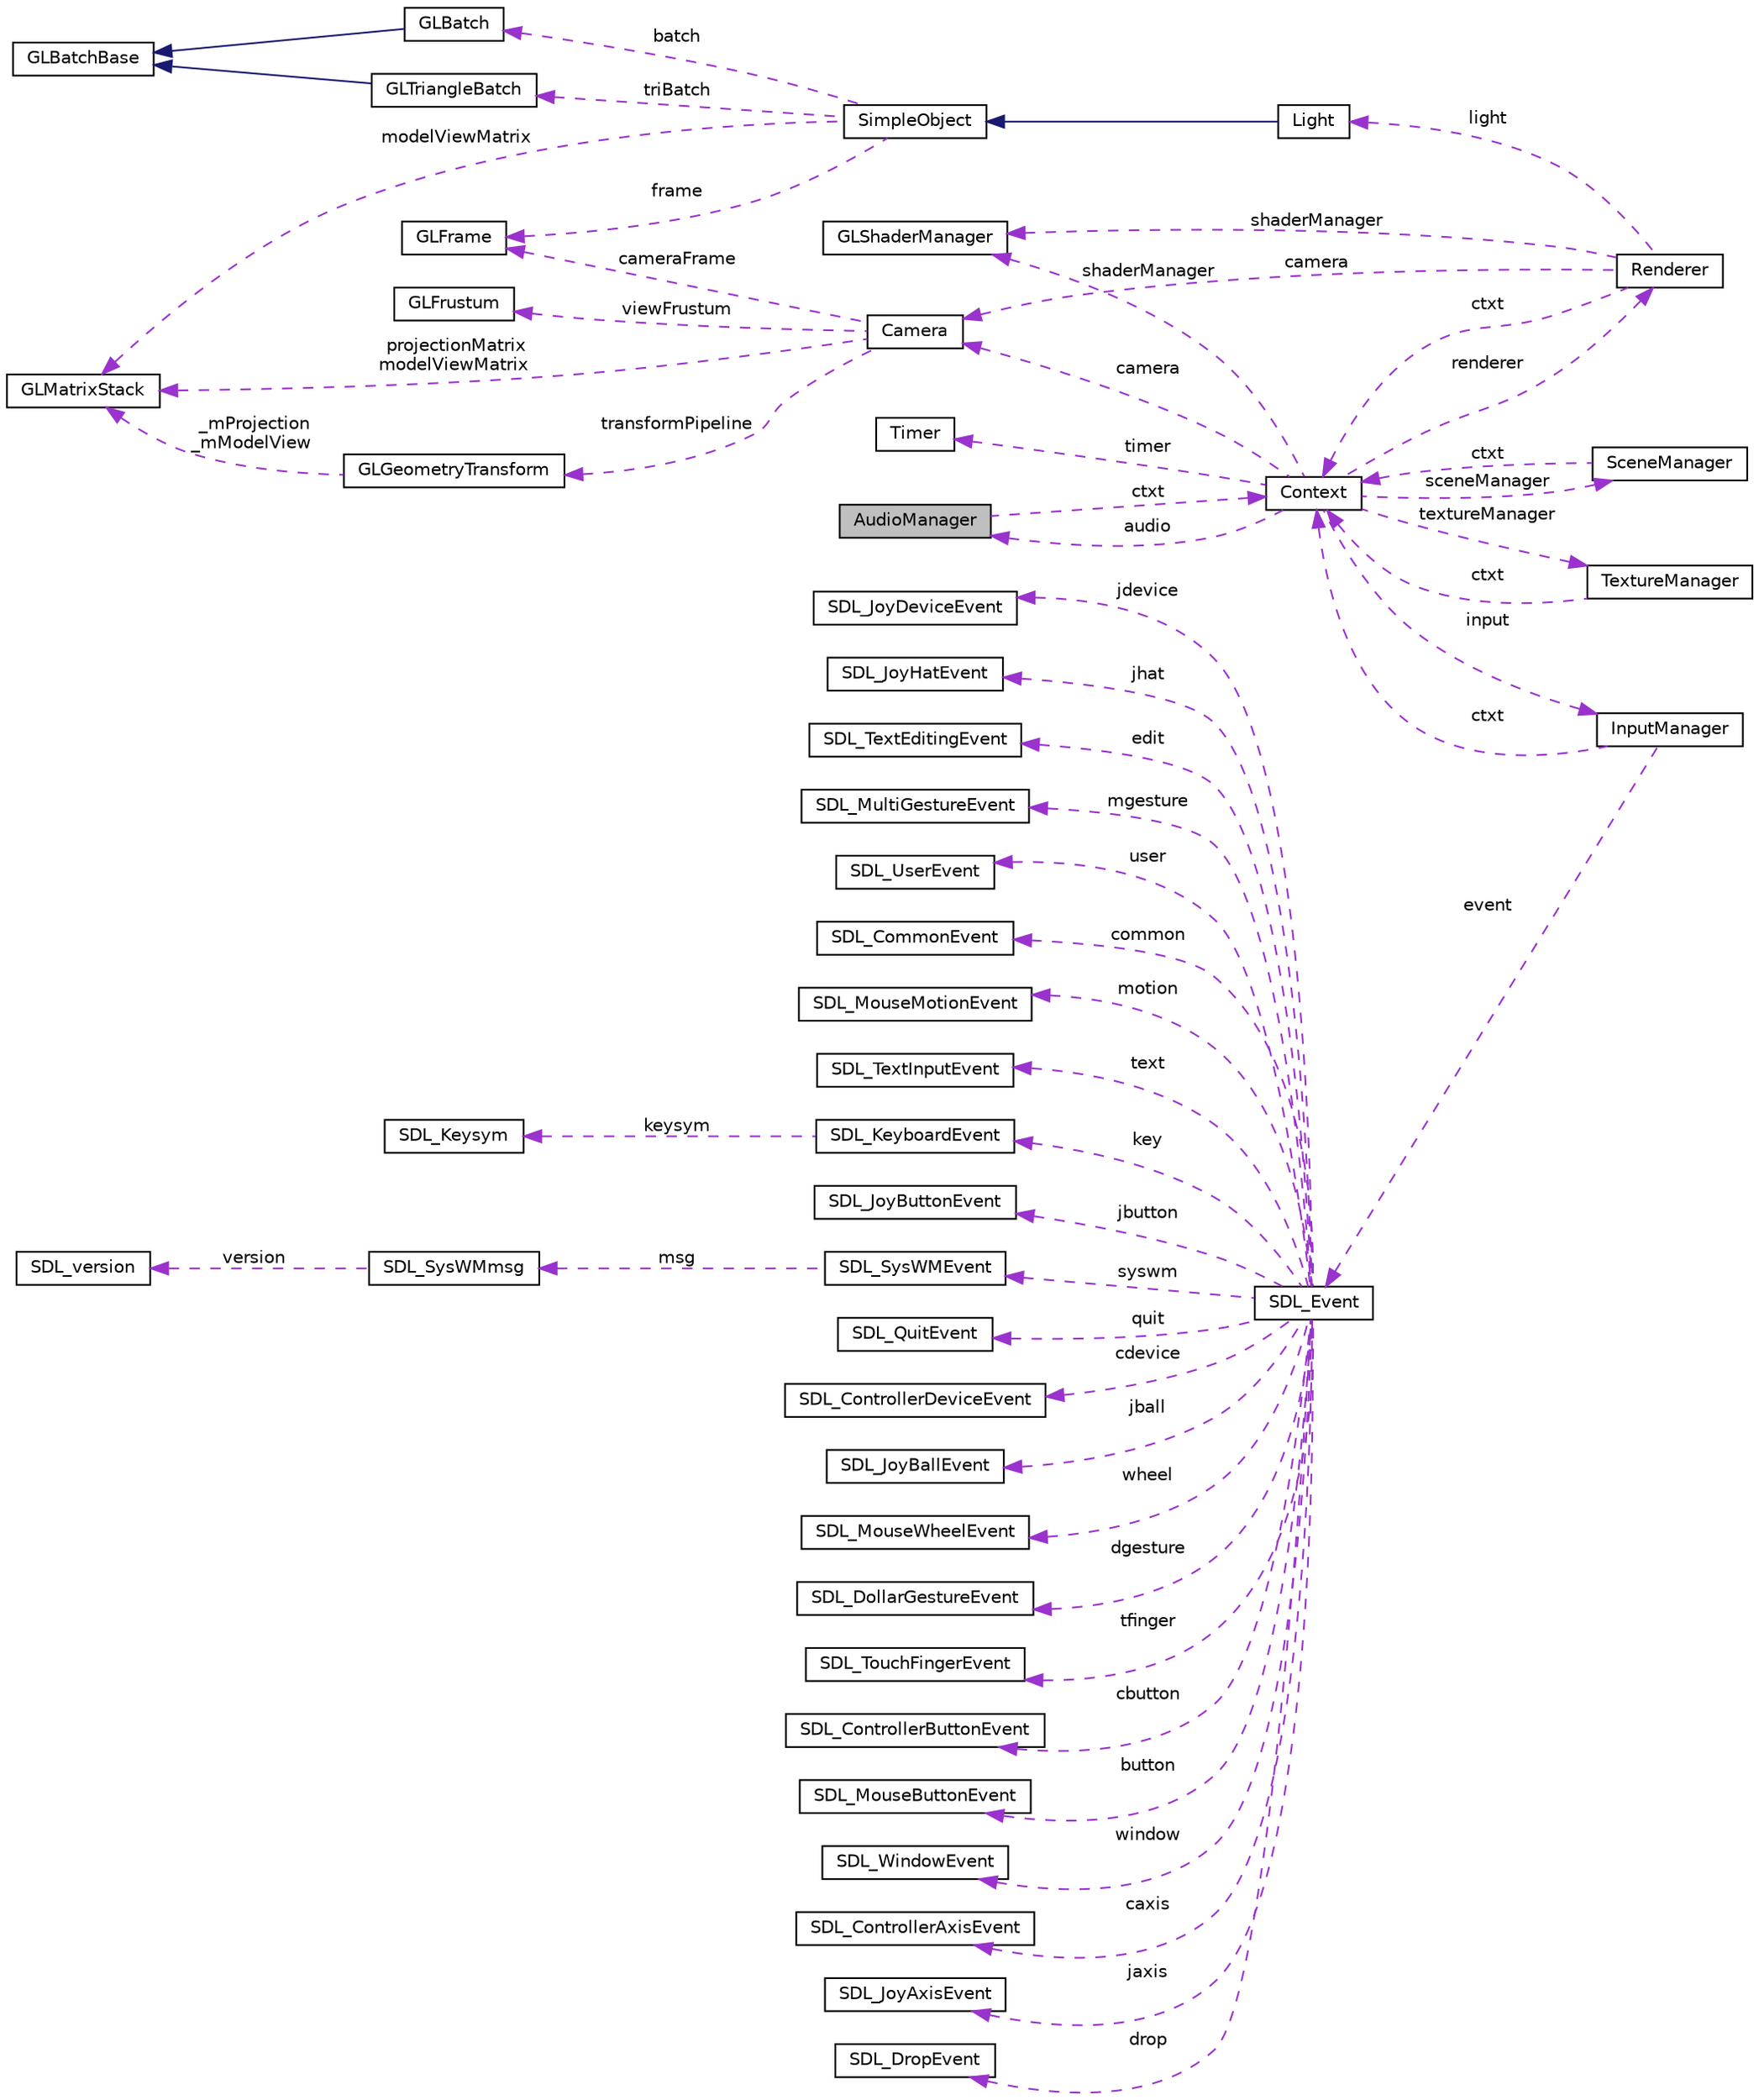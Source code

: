 digraph "AudioManager"
{
  edge [fontname="Helvetica",fontsize="10",labelfontname="Helvetica",labelfontsize="10"];
  node [fontname="Helvetica",fontsize="10",shape=record];
  rankdir="LR";
  Node1 [label="AudioManager",height=0.2,width=0.4,color="black", fillcolor="grey75", style="filled" fontcolor="black"];
  Node2 -> Node1 [dir="back",color="darkorchid3",fontsize="10",style="dashed",label=" ctxt" ,fontname="Helvetica"];
  Node2 [label="Context",height=0.2,width=0.4,color="black", fillcolor="white", style="filled",URL="$class_context.html"];
  Node3 -> Node2 [dir="back",color="darkorchid3",fontsize="10",style="dashed",label=" renderer" ,fontname="Helvetica"];
  Node3 [label="Renderer",height=0.2,width=0.4,color="black", fillcolor="white", style="filled",URL="$class_renderer.html"];
  Node4 -> Node3 [dir="back",color="darkorchid3",fontsize="10",style="dashed",label=" light" ,fontname="Helvetica"];
  Node4 [label="Light",height=0.2,width=0.4,color="black", fillcolor="white", style="filled",URL="$class_light.html"];
  Node5 -> Node4 [dir="back",color="midnightblue",fontsize="10",style="solid",fontname="Helvetica"];
  Node5 [label="SimpleObject",height=0.2,width=0.4,color="black", fillcolor="white", style="filled",URL="$class_simple_object.html"];
  Node6 -> Node5 [dir="back",color="darkorchid3",fontsize="10",style="dashed",label=" batch" ,fontname="Helvetica"];
  Node6 [label="GLBatch",height=0.2,width=0.4,color="black", fillcolor="white", style="filled",URL="$class_g_l_batch.html"];
  Node7 -> Node6 [dir="back",color="midnightblue",fontsize="10",style="solid",fontname="Helvetica"];
  Node7 [label="GLBatchBase",height=0.2,width=0.4,color="black", fillcolor="white", style="filled",URL="$class_g_l_batch_base.html"];
  Node8 -> Node5 [dir="back",color="darkorchid3",fontsize="10",style="dashed",label=" frame" ,fontname="Helvetica"];
  Node8 [label="GLFrame",height=0.2,width=0.4,color="black", fillcolor="white", style="filled",URL="$class_g_l_frame.html"];
  Node9 -> Node5 [dir="back",color="darkorchid3",fontsize="10",style="dashed",label=" modelViewMatrix" ,fontname="Helvetica"];
  Node9 [label="GLMatrixStack",height=0.2,width=0.4,color="black", fillcolor="white", style="filled",URL="$class_g_l_matrix_stack.html"];
  Node10 -> Node5 [dir="back",color="darkorchid3",fontsize="10",style="dashed",label=" triBatch" ,fontname="Helvetica"];
  Node10 [label="GLTriangleBatch",height=0.2,width=0.4,color="black", fillcolor="white", style="filled",URL="$class_g_l_triangle_batch.html"];
  Node7 -> Node10 [dir="back",color="midnightblue",fontsize="10",style="solid",fontname="Helvetica"];
  Node2 -> Node3 [dir="back",color="darkorchid3",fontsize="10",style="dashed",label=" ctxt" ,fontname="Helvetica"];
  Node11 -> Node3 [dir="back",color="darkorchid3",fontsize="10",style="dashed",label=" shaderManager" ,fontname="Helvetica"];
  Node11 [label="GLShaderManager",height=0.2,width=0.4,color="black", fillcolor="white", style="filled",URL="$class_g_l_shader_manager.html"];
  Node12 -> Node3 [dir="back",color="darkorchid3",fontsize="10",style="dashed",label=" camera" ,fontname="Helvetica"];
  Node12 [label="Camera",height=0.2,width=0.4,color="black", fillcolor="white", style="filled",URL="$class_camera.html"];
  Node8 -> Node12 [dir="back",color="darkorchid3",fontsize="10",style="dashed",label=" cameraFrame" ,fontname="Helvetica"];
  Node13 -> Node12 [dir="back",color="darkorchid3",fontsize="10",style="dashed",label=" transformPipeline" ,fontname="Helvetica"];
  Node13 [label="GLGeometryTransform",height=0.2,width=0.4,color="black", fillcolor="white", style="filled",URL="$class_g_l_geometry_transform.html"];
  Node9 -> Node13 [dir="back",color="darkorchid3",fontsize="10",style="dashed",label=" _mProjection\n_mModelView" ,fontname="Helvetica"];
  Node9 -> Node12 [dir="back",color="darkorchid3",fontsize="10",style="dashed",label=" projectionMatrix\nmodelViewMatrix" ,fontname="Helvetica"];
  Node14 -> Node12 [dir="back",color="darkorchid3",fontsize="10",style="dashed",label=" viewFrustum" ,fontname="Helvetica"];
  Node14 [label="GLFrustum",height=0.2,width=0.4,color="black", fillcolor="white", style="filled",URL="$class_g_l_frustum.html"];
  Node1 -> Node2 [dir="back",color="darkorchid3",fontsize="10",style="dashed",label=" audio" ,fontname="Helvetica"];
  Node15 -> Node2 [dir="back",color="darkorchid3",fontsize="10",style="dashed",label=" textureManager" ,fontname="Helvetica"];
  Node15 [label="TextureManager",height=0.2,width=0.4,color="black", fillcolor="white", style="filled",URL="$class_texture_manager.html"];
  Node2 -> Node15 [dir="back",color="darkorchid3",fontsize="10",style="dashed",label=" ctxt" ,fontname="Helvetica"];
  Node11 -> Node2 [dir="back",color="darkorchid3",fontsize="10",style="dashed",label=" shaderManager" ,fontname="Helvetica"];
  Node12 -> Node2 [dir="back",color="darkorchid3",fontsize="10",style="dashed",label=" camera" ,fontname="Helvetica"];
  Node16 -> Node2 [dir="back",color="darkorchid3",fontsize="10",style="dashed",label=" input" ,fontname="Helvetica"];
  Node16 [label="InputManager",height=0.2,width=0.4,color="black", fillcolor="white", style="filled",URL="$class_input_manager.html"];
  Node2 -> Node16 [dir="back",color="darkorchid3",fontsize="10",style="dashed",label=" ctxt" ,fontname="Helvetica"];
  Node17 -> Node16 [dir="back",color="darkorchid3",fontsize="10",style="dashed",label=" event" ,fontname="Helvetica"];
  Node17 [label="SDL_Event",height=0.2,width=0.4,color="black", fillcolor="white", style="filled",URL="$union_s_d_l___event.html",tooltip="General event structure. "];
  Node18 -> Node17 [dir="back",color="darkorchid3",fontsize="10",style="dashed",label=" jdevice" ,fontname="Helvetica"];
  Node18 [label="SDL_JoyDeviceEvent",height=0.2,width=0.4,color="black", fillcolor="white", style="filled",URL="$struct_s_d_l___joy_device_event.html",tooltip="Joystick device event structure (event.jdevice.*) "];
  Node19 -> Node17 [dir="back",color="darkorchid3",fontsize="10",style="dashed",label=" jhat" ,fontname="Helvetica"];
  Node19 [label="SDL_JoyHatEvent",height=0.2,width=0.4,color="black", fillcolor="white", style="filled",URL="$struct_s_d_l___joy_hat_event.html",tooltip="Joystick hat position change event structure (event.jhat.*) "];
  Node20 -> Node17 [dir="back",color="darkorchid3",fontsize="10",style="dashed",label=" edit" ,fontname="Helvetica"];
  Node20 [label="SDL_TextEditingEvent",height=0.2,width=0.4,color="black", fillcolor="white", style="filled",URL="$struct_s_d_l___text_editing_event.html",tooltip="Keyboard text editing event structure (event.edit.*) "];
  Node21 -> Node17 [dir="back",color="darkorchid3",fontsize="10",style="dashed",label=" mgesture" ,fontname="Helvetica"];
  Node21 [label="SDL_MultiGestureEvent",height=0.2,width=0.4,color="black", fillcolor="white", style="filled",URL="$struct_s_d_l___multi_gesture_event.html",tooltip="Multiple Finger Gesture Event (event.mgesture.*) "];
  Node22 -> Node17 [dir="back",color="darkorchid3",fontsize="10",style="dashed",label=" user" ,fontname="Helvetica"];
  Node22 [label="SDL_UserEvent",height=0.2,width=0.4,color="black", fillcolor="white", style="filled",URL="$struct_s_d_l___user_event.html",tooltip="A user-defined event type (event.user.*) "];
  Node23 -> Node17 [dir="back",color="darkorchid3",fontsize="10",style="dashed",label=" common" ,fontname="Helvetica"];
  Node23 [label="SDL_CommonEvent",height=0.2,width=0.4,color="black", fillcolor="white", style="filled",URL="$struct_s_d_l___common_event.html",tooltip="Fields shared by every event. "];
  Node24 -> Node17 [dir="back",color="darkorchid3",fontsize="10",style="dashed",label=" motion" ,fontname="Helvetica"];
  Node24 [label="SDL_MouseMotionEvent",height=0.2,width=0.4,color="black", fillcolor="white", style="filled",URL="$struct_s_d_l___mouse_motion_event.html",tooltip="Mouse motion event structure (event.motion.*) "];
  Node25 -> Node17 [dir="back",color="darkorchid3",fontsize="10",style="dashed",label=" text" ,fontname="Helvetica"];
  Node25 [label="SDL_TextInputEvent",height=0.2,width=0.4,color="black", fillcolor="white", style="filled",URL="$struct_s_d_l___text_input_event.html",tooltip="Keyboard text input event structure (event.text.*) "];
  Node26 -> Node17 [dir="back",color="darkorchid3",fontsize="10",style="dashed",label=" key" ,fontname="Helvetica"];
  Node26 [label="SDL_KeyboardEvent",height=0.2,width=0.4,color="black", fillcolor="white", style="filled",URL="$struct_s_d_l___keyboard_event.html",tooltip="Keyboard button event structure (event.key.*) "];
  Node27 -> Node26 [dir="back",color="darkorchid3",fontsize="10",style="dashed",label=" keysym" ,fontname="Helvetica"];
  Node27 [label="SDL_Keysym",height=0.2,width=0.4,color="black", fillcolor="white", style="filled",URL="$struct_s_d_l___keysym.html",tooltip="The SDL keysym structure, used in key events. "];
  Node28 -> Node17 [dir="back",color="darkorchid3",fontsize="10",style="dashed",label=" jbutton" ,fontname="Helvetica"];
  Node28 [label="SDL_JoyButtonEvent",height=0.2,width=0.4,color="black", fillcolor="white", style="filled",URL="$struct_s_d_l___joy_button_event.html",tooltip="Joystick button event structure (event.jbutton.*) "];
  Node29 -> Node17 [dir="back",color="darkorchid3",fontsize="10",style="dashed",label=" syswm" ,fontname="Helvetica"];
  Node29 [label="SDL_SysWMEvent",height=0.2,width=0.4,color="black", fillcolor="white", style="filled",URL="$struct_s_d_l___sys_w_m_event.html",tooltip="A video driver dependent system event (event.syswm.*) This event is disabled by default, you can enable it with SDL_EventState() "];
  Node30 -> Node29 [dir="back",color="darkorchid3",fontsize="10",style="dashed",label=" msg" ,fontname="Helvetica"];
  Node30 [label="SDL_SysWMmsg",height=0.2,width=0.4,color="black", fillcolor="white", style="filled",URL="$struct_s_d_l___sys_w_mmsg.html"];
  Node31 -> Node30 [dir="back",color="darkorchid3",fontsize="10",style="dashed",label=" version" ,fontname="Helvetica"];
  Node31 [label="SDL_version",height=0.2,width=0.4,color="black", fillcolor="white", style="filled",URL="$struct_s_d_l__version.html",tooltip="Information the version of SDL in use. "];
  Node32 -> Node17 [dir="back",color="darkorchid3",fontsize="10",style="dashed",label=" quit" ,fontname="Helvetica"];
  Node32 [label="SDL_QuitEvent",height=0.2,width=0.4,color="black", fillcolor="white", style="filled",URL="$struct_s_d_l___quit_event.html",tooltip="The &quot;quit requested&quot; event. "];
  Node33 -> Node17 [dir="back",color="darkorchid3",fontsize="10",style="dashed",label=" cdevice" ,fontname="Helvetica"];
  Node33 [label="SDL_ControllerDeviceEvent",height=0.2,width=0.4,color="black", fillcolor="white", style="filled",URL="$struct_s_d_l___controller_device_event.html",tooltip="Controller device event structure (event.cdevice.*) "];
  Node34 -> Node17 [dir="back",color="darkorchid3",fontsize="10",style="dashed",label=" jball" ,fontname="Helvetica"];
  Node34 [label="SDL_JoyBallEvent",height=0.2,width=0.4,color="black", fillcolor="white", style="filled",URL="$struct_s_d_l___joy_ball_event.html",tooltip="Joystick trackball motion event structure (event.jball.*) "];
  Node35 -> Node17 [dir="back",color="darkorchid3",fontsize="10",style="dashed",label=" wheel" ,fontname="Helvetica"];
  Node35 [label="SDL_MouseWheelEvent",height=0.2,width=0.4,color="black", fillcolor="white", style="filled",URL="$struct_s_d_l___mouse_wheel_event.html",tooltip="Mouse wheel event structure (event.wheel.*) "];
  Node36 -> Node17 [dir="back",color="darkorchid3",fontsize="10",style="dashed",label=" dgesture" ,fontname="Helvetica"];
  Node36 [label="SDL_DollarGestureEvent",height=0.2,width=0.4,color="black", fillcolor="white", style="filled",URL="$struct_s_d_l___dollar_gesture_event.html",tooltip="Dollar Gesture Event (event.dgesture.*) "];
  Node37 -> Node17 [dir="back",color="darkorchid3",fontsize="10",style="dashed",label=" tfinger" ,fontname="Helvetica"];
  Node37 [label="SDL_TouchFingerEvent",height=0.2,width=0.4,color="black", fillcolor="white", style="filled",URL="$struct_s_d_l___touch_finger_event.html",tooltip="Touch finger event structure (event.tfinger.*) "];
  Node38 -> Node17 [dir="back",color="darkorchid3",fontsize="10",style="dashed",label=" cbutton" ,fontname="Helvetica"];
  Node38 [label="SDL_ControllerButtonEvent",height=0.2,width=0.4,color="black", fillcolor="white", style="filled",URL="$struct_s_d_l___controller_button_event.html",tooltip="Game controller button event structure (event.cbutton.*) "];
  Node39 -> Node17 [dir="back",color="darkorchid3",fontsize="10",style="dashed",label=" button" ,fontname="Helvetica"];
  Node39 [label="SDL_MouseButtonEvent",height=0.2,width=0.4,color="black", fillcolor="white", style="filled",URL="$struct_s_d_l___mouse_button_event.html",tooltip="Mouse button event structure (event.button.*) "];
  Node40 -> Node17 [dir="back",color="darkorchid3",fontsize="10",style="dashed",label=" window" ,fontname="Helvetica"];
  Node40 [label="SDL_WindowEvent",height=0.2,width=0.4,color="black", fillcolor="white", style="filled",URL="$struct_s_d_l___window_event.html",tooltip="Window state change event data (event.window.*) "];
  Node41 -> Node17 [dir="back",color="darkorchid3",fontsize="10",style="dashed",label=" caxis" ,fontname="Helvetica"];
  Node41 [label="SDL_ControllerAxisEvent",height=0.2,width=0.4,color="black", fillcolor="white", style="filled",URL="$struct_s_d_l___controller_axis_event.html",tooltip="Game controller axis motion event structure (event.caxis.*) "];
  Node42 -> Node17 [dir="back",color="darkorchid3",fontsize="10",style="dashed",label=" jaxis" ,fontname="Helvetica"];
  Node42 [label="SDL_JoyAxisEvent",height=0.2,width=0.4,color="black", fillcolor="white", style="filled",URL="$struct_s_d_l___joy_axis_event.html",tooltip="Joystick axis motion event structure (event.jaxis.*) "];
  Node43 -> Node17 [dir="back",color="darkorchid3",fontsize="10",style="dashed",label=" drop" ,fontname="Helvetica"];
  Node43 [label="SDL_DropEvent",height=0.2,width=0.4,color="black", fillcolor="white", style="filled",URL="$struct_s_d_l___drop_event.html",tooltip="An event used to request a file open by the system (event.drop.*) This event is disabled by default..."];
  Node44 -> Node2 [dir="back",color="darkorchid3",fontsize="10",style="dashed",label=" sceneManager" ,fontname="Helvetica"];
  Node44 [label="SceneManager",height=0.2,width=0.4,color="black", fillcolor="white", style="filled",URL="$class_scene_manager.html"];
  Node2 -> Node44 [dir="back",color="darkorchid3",fontsize="10",style="dashed",label=" ctxt" ,fontname="Helvetica"];
  Node45 -> Node2 [dir="back",color="darkorchid3",fontsize="10",style="dashed",label=" timer" ,fontname="Helvetica"];
  Node45 [label="Timer",height=0.2,width=0.4,color="black", fillcolor="white", style="filled",URL="$class_timer.html"];
}
